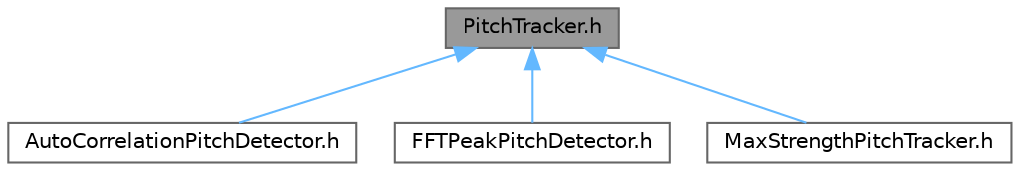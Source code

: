 digraph "PitchTracker.h"
{
 // INTERACTIVE_SVG=YES
 // LATEX_PDF_SIZE
  bgcolor="transparent";
  edge [fontname=Helvetica,fontsize=10,labelfontname=Helvetica,labelfontsize=10];
  node [fontname=Helvetica,fontsize=10,shape=box,height=0.2,width=0.4];
  Node1 [id="Node000001",label="PitchTracker.h",height=0.2,width=0.4,color="gray40", fillcolor="grey60", style="filled", fontcolor="black",tooltip=" "];
  Node1 -> Node2 [id="edge1_Node000001_Node000002",dir="back",color="steelblue1",style="solid",tooltip=" "];
  Node2 [id="Node000002",label="AutoCorrelationPitchDetector.h",height=0.2,width=0.4,color="grey40", fillcolor="white", style="filled",URL="$d8/d1a/AutoCorrelationPitchDetector_8h.html",tooltip=" "];
  Node1 -> Node3 [id="edge2_Node000001_Node000003",dir="back",color="steelblue1",style="solid",tooltip=" "];
  Node3 [id="Node000003",label="FFTPeakPitchDetector.h",height=0.2,width=0.4,color="grey40", fillcolor="white", style="filled",URL="$d1/db7/FFTPeakPitchDetector_8h.html",tooltip=" "];
  Node1 -> Node4 [id="edge3_Node000001_Node000004",dir="back",color="steelblue1",style="solid",tooltip=" "];
  Node4 [id="Node000004",label="MaxStrengthPitchTracker.h",height=0.2,width=0.4,color="grey40", fillcolor="white", style="filled",URL="$dd/d8a/MaxStrengthPitchTracker_8h.html",tooltip=" "];
}
